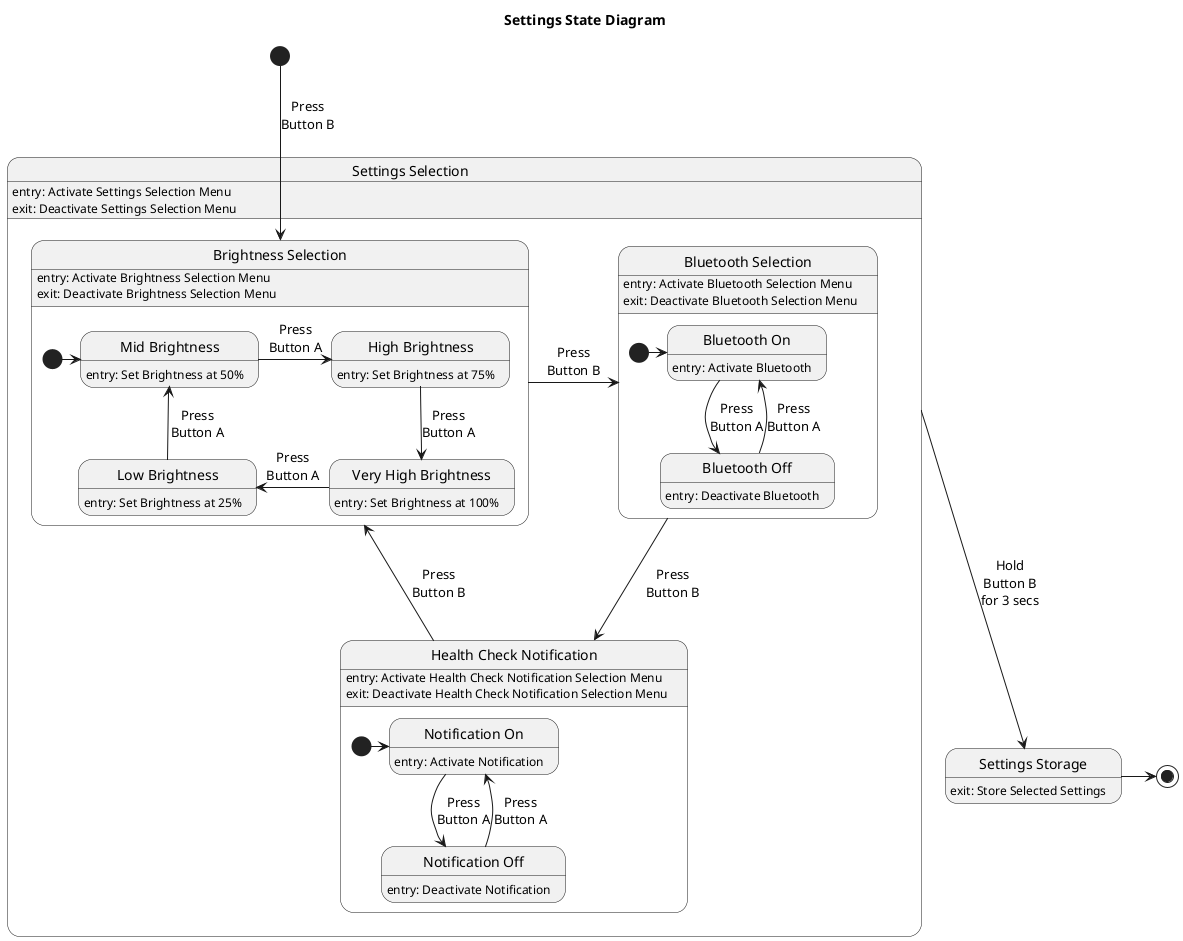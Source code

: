 @startuml

skinparam shadowing false

title Settings State Diagram

state "Settings Selection" as Ss{
    state "Brightness Selection" as Bs {

        state "Low Brightness" as Lb : entry: Set Brightness at 25%
        state "Mid Brightness" as Mb : entry: Set Brightness at 50%
        state "High Brightness" as Hb : entry: Set Brightness at 75%
        state "Very High Brightness" as Vhb : entry: Set Brightness at 100%

        [*]->Mb
        Lb -up-> Mb : Press\nButton A
        Mb -right-> Hb : Press\nButton A
        Hb -down-> Vhb : Press\nButton A
        Vhb -left-> Lb : Press\nButton A
    }

    state "Bluetooth Selection" as Bts {

        state "Bluetooth On" as Ba : entry: Activate Bluetooth
        state "Bluetooth Off" as Bd : entry: Deactivate Bluetooth

        [*]->Ba
        Ba -down-> Bd : Press\nButton A
        Bd -up-> Ba : Press\nButton A
    }

    state "Health Check Notification" as Hcn {

        state "Notification On" as Na : entry: Activate Notification
        state "Notification Off" as Nd : entry: Deactivate Notification

        [*]->Na
        Na -down-> Nd : Press\nButton A
        Nd -up-> Na : Press\nButton A
    }

    Bs : entry: Activate Brightness Selection Menu\nexit: Deactivate Brightness Selection Menu
    Bts : entry: Activate Bluetooth Selection Menu\nexit: Deactivate Bluetooth Selection Menu
    Hcn : entry: Activate Health Check Notification Selection Menu\nexit: Deactivate Health Check Notification Selection Menu

    
    Bs -right-> Bts : Press\nButton B
    Bts -down-> Hcn : Press\nButton B
    Hcn -up-> Bs : Press\nButton B
}

state "Settings Storage" as Sstor{


}

Sstor : exit: Store Selected Settings

[*]-down->Bs : Press\nButton B
Ss-down->Sstor : Hold\nButton B\nfor 3 secs
Ss : entry: Activate Settings Selection Menu\nexit: Deactivate Settings Selection Menu
Sstor->[*]

@enduml